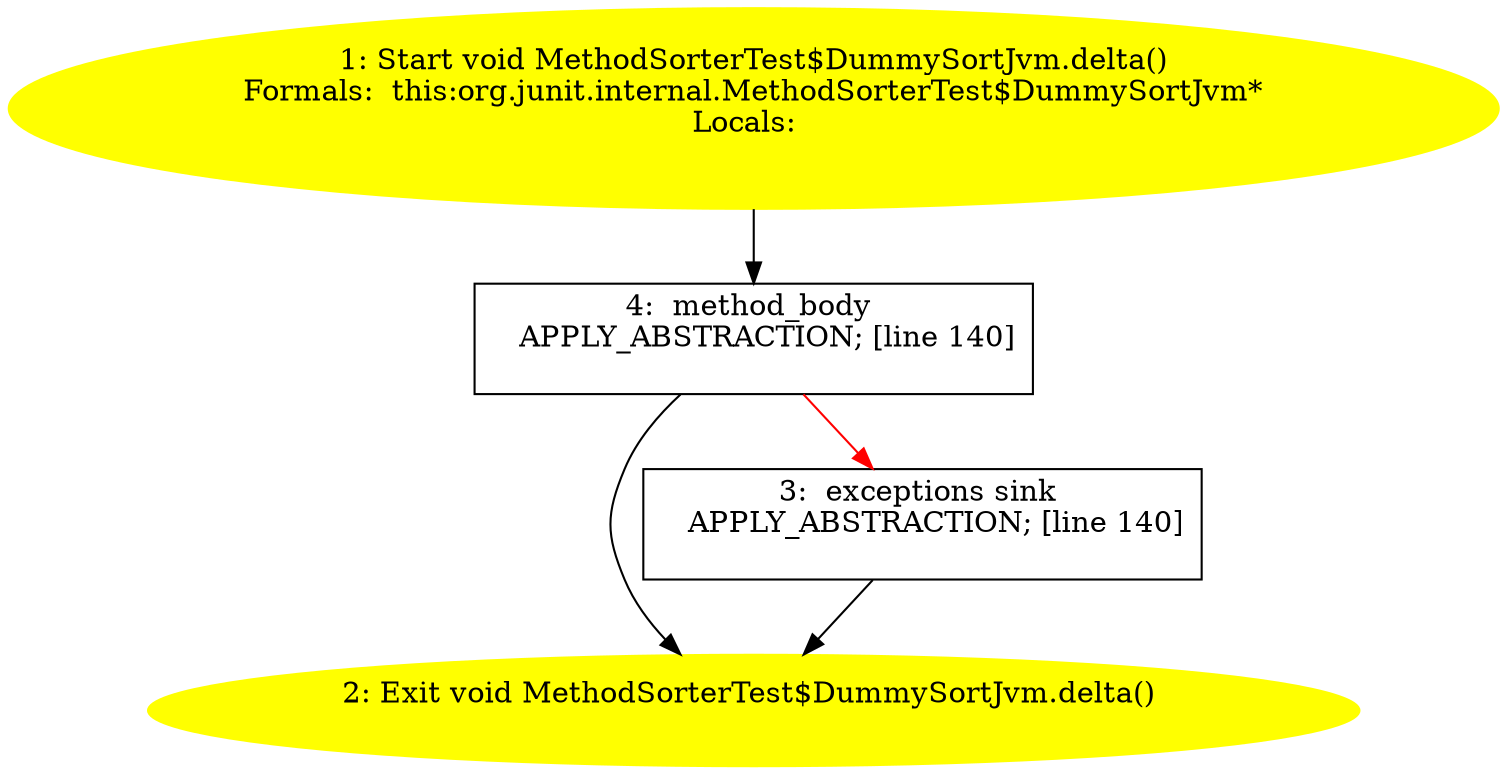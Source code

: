 /* @generated */
digraph cfg {
"org.junit.internal.MethodSorterTest$DummySortJvm.delta():void.a4f2e73df7be98a29c3b96436674384d_1" [label="1: Start void MethodSorterTest$DummySortJvm.delta()\nFormals:  this:org.junit.internal.MethodSorterTest$DummySortJvm*\nLocals:  \n  " color=yellow style=filled]
	

	 "org.junit.internal.MethodSorterTest$DummySortJvm.delta():void.a4f2e73df7be98a29c3b96436674384d_1" -> "org.junit.internal.MethodSorterTest$DummySortJvm.delta():void.a4f2e73df7be98a29c3b96436674384d_4" ;
"org.junit.internal.MethodSorterTest$DummySortJvm.delta():void.a4f2e73df7be98a29c3b96436674384d_2" [label="2: Exit void MethodSorterTest$DummySortJvm.delta() \n  " color=yellow style=filled]
	

"org.junit.internal.MethodSorterTest$DummySortJvm.delta():void.a4f2e73df7be98a29c3b96436674384d_3" [label="3:  exceptions sink \n   APPLY_ABSTRACTION; [line 140]\n " shape="box"]
	

	 "org.junit.internal.MethodSorterTest$DummySortJvm.delta():void.a4f2e73df7be98a29c3b96436674384d_3" -> "org.junit.internal.MethodSorterTest$DummySortJvm.delta():void.a4f2e73df7be98a29c3b96436674384d_2" ;
"org.junit.internal.MethodSorterTest$DummySortJvm.delta():void.a4f2e73df7be98a29c3b96436674384d_4" [label="4:  method_body \n   APPLY_ABSTRACTION; [line 140]\n " shape="box"]
	

	 "org.junit.internal.MethodSorterTest$DummySortJvm.delta():void.a4f2e73df7be98a29c3b96436674384d_4" -> "org.junit.internal.MethodSorterTest$DummySortJvm.delta():void.a4f2e73df7be98a29c3b96436674384d_2" ;
	 "org.junit.internal.MethodSorterTest$DummySortJvm.delta():void.a4f2e73df7be98a29c3b96436674384d_4" -> "org.junit.internal.MethodSorterTest$DummySortJvm.delta():void.a4f2e73df7be98a29c3b96436674384d_3" [color="red" ];
}
